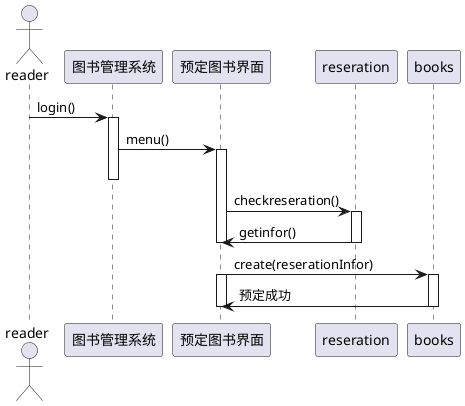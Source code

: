 @startuml

actor reader
reader->图书管理系统:login()
activate 图书管理系统

图书管理系统->预定图书界面:menu()
activate 预定图书界面
deactivate 图书管理系统

预定图书界面->reseration:checkreseration()
activate reseration
reseration->预定图书界面:getinfor()
deactivate 预定图书界面
deactivate reseration

预定图书界面->books:create(reserationInfor)
activate 预定图书界面
activate books
books->预定图书界面:预定成功
deactivate 预定图书界面
deactivate books

@enduml